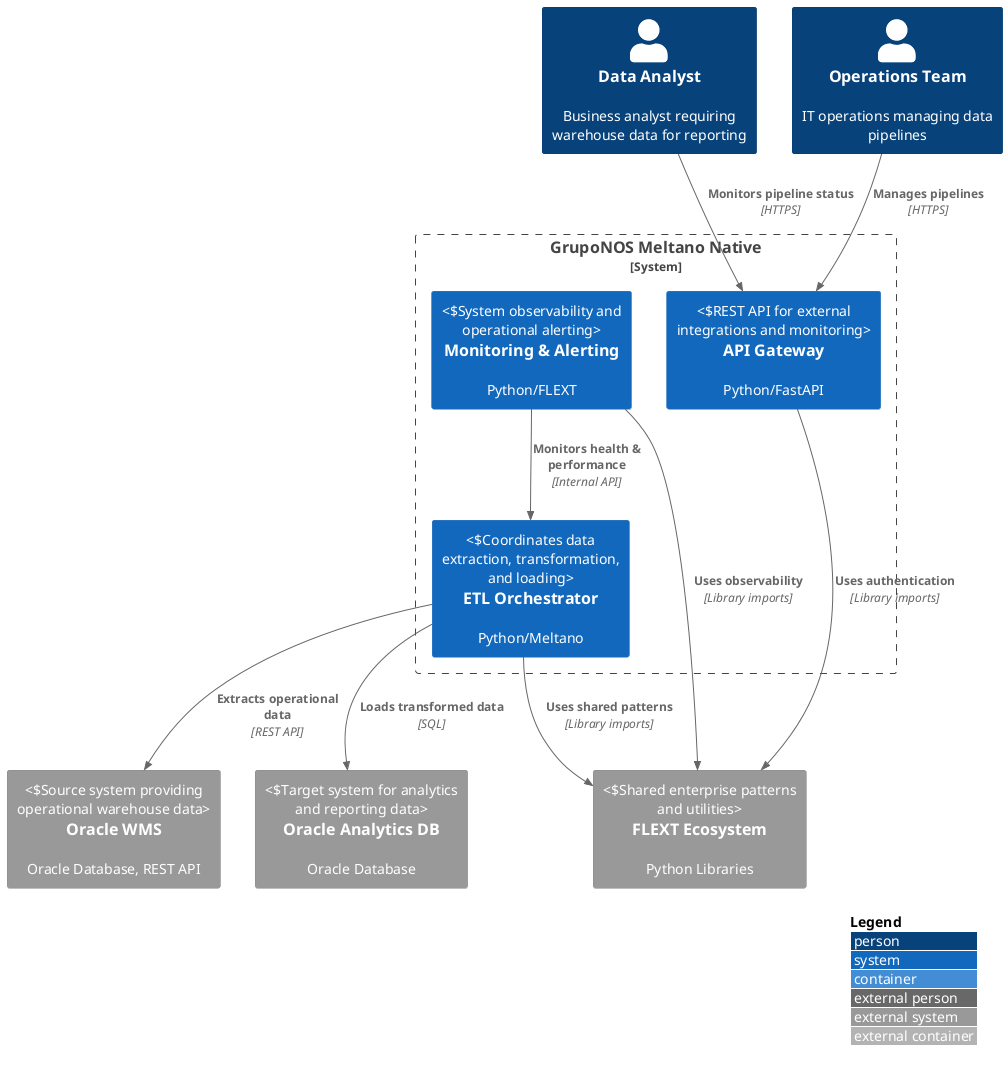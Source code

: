 @startuml System Architecture - gruponos-meltano-native
!include <C4/C4>
!include <C4/C4_Context>
!include <C4/C4_Container>
!include <C4/C4_Component>
!include <C4/C4_Dynamic>
!include <C4/C4_Deployment>

LAYOUT_WITH_LEGEND()

' ============================================================================
' SYSTEM CONTEXT DIAGRAM (C4 Level 1)
' ============================================================================

System_Boundary(gruponos_meltano_native, "GrupoNOS Meltano Native") {
    System(etl_orchestrator, "ETL Orchestrator", "Python/Meltano", "Coordinates data extraction, transformation, and loading")
    System(api_gateway, "API Gateway", "Python/FastAPI", "REST API for external integrations and monitoring")
    System(monitoring_system, "Monitoring & Alerting", "Python/FLEXT", "System observability and operational alerting")
}

System_Ext(oracle_wms, "Oracle WMS", "Oracle Database, REST API", "Source system providing operational warehouse data")
System_Ext(oracle_analytics, "Oracle Analytics DB", "Oracle Database", "Target system for analytics and reporting data")
System_Ext(flext_ecosystem, "FLEXT Ecosystem", "Python Libraries", "Shared enterprise patterns and utilities")

Person(data_analyst, "Data Analyst", "Business analyst requiring warehouse data for reporting")
Person(operations_team, "Operations Team", "IT operations managing data pipelines")

' System interactions
Rel(data_analyst, api_gateway, "Monitors pipeline status", "HTTPS")
Rel(operations_team, api_gateway, "Manages pipelines", "HTTPS")
Rel(etl_orchestrator, oracle_wms, "Extracts operational data", "REST API")
Rel(etl_orchestrator, oracle_analytics, "Loads transformed data", "SQL")
Rel(monitoring_system, etl_orchestrator, "Monitors health & performance", "Internal API")

' External dependencies
Rel(etl_orchestrator, flext_ecosystem, "Uses shared patterns", "Library imports")
Rel(api_gateway, flext_ecosystem, "Uses authentication", "Library imports")
Rel(monitoring_system, flext_ecosystem, "Uses observability", "Library imports")

@enduml